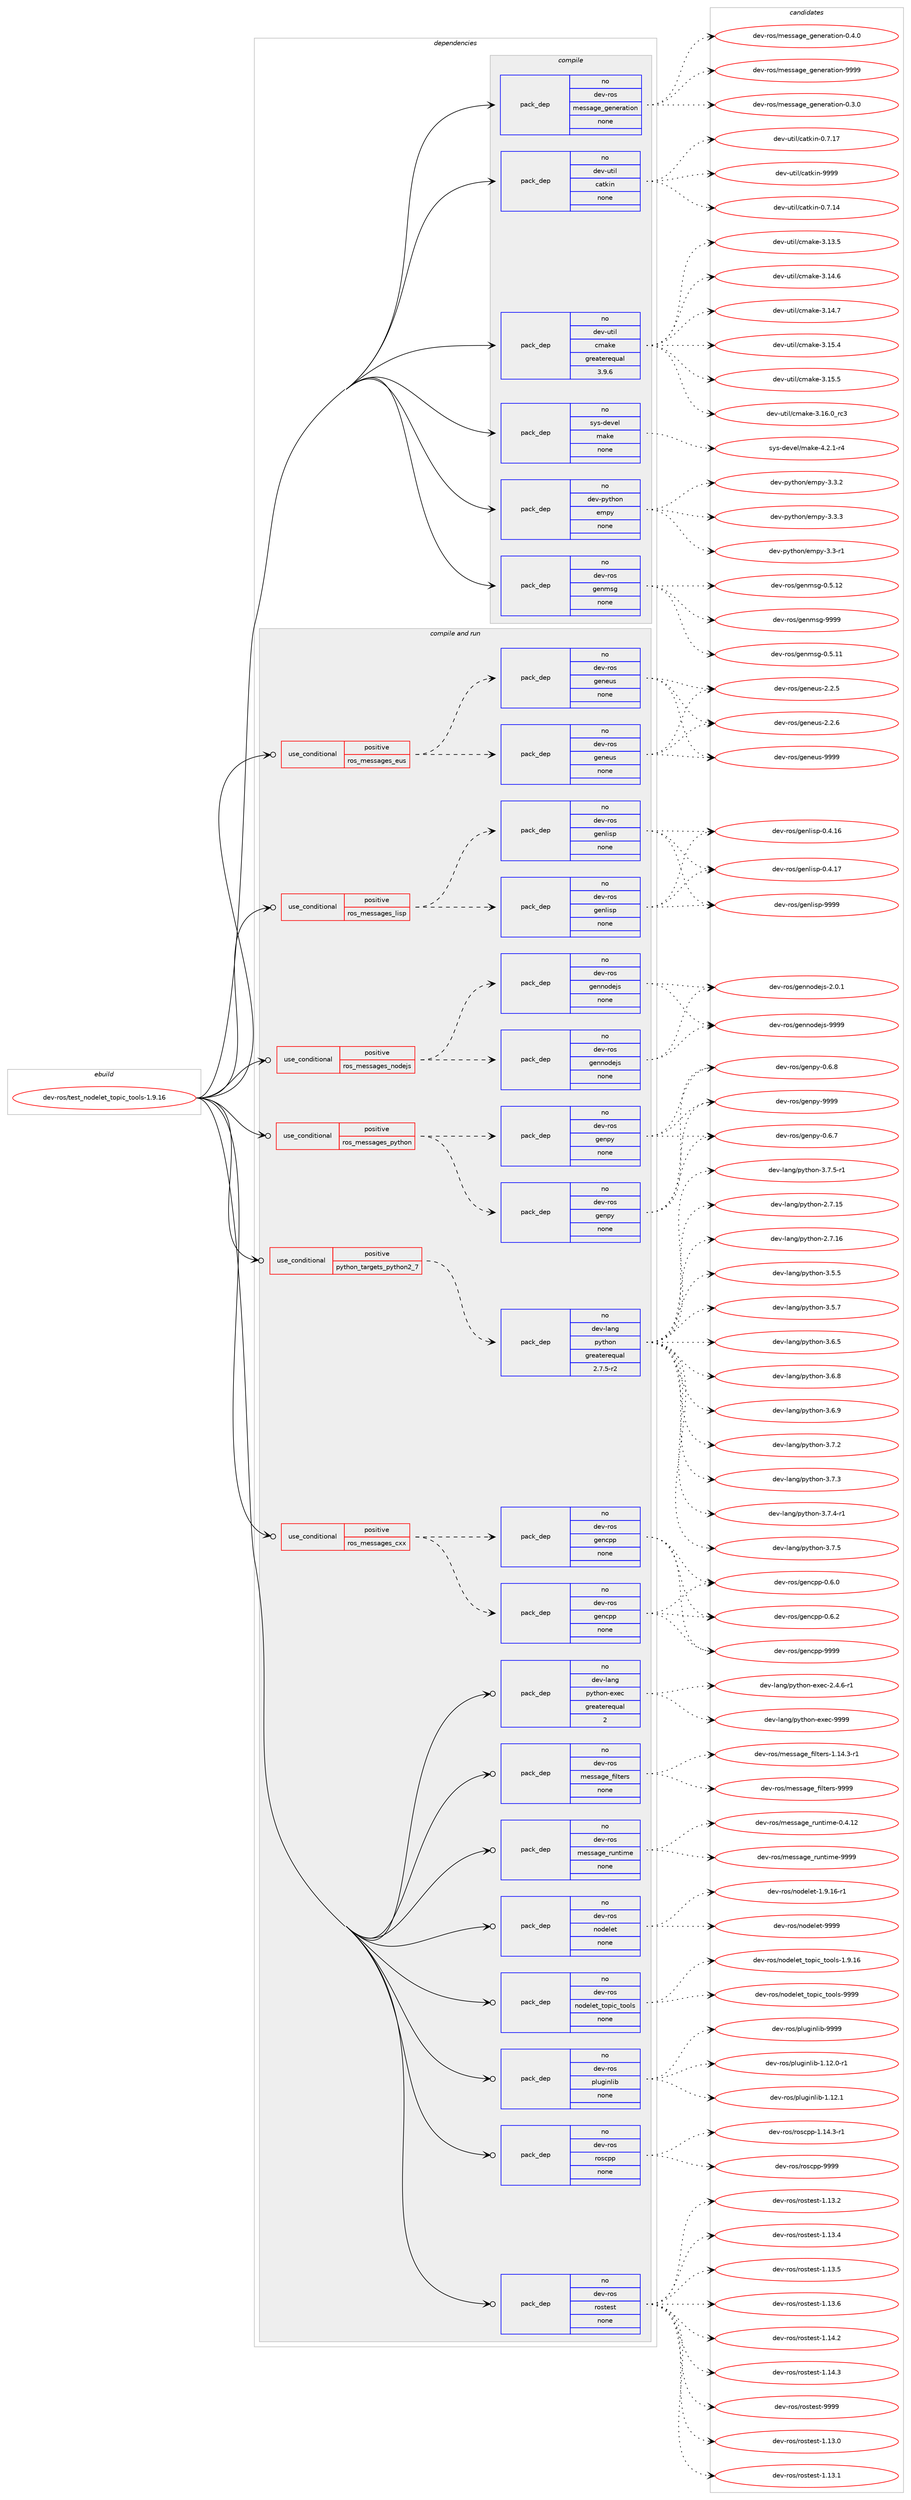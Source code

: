 digraph prolog {

# *************
# Graph options
# *************

newrank=true;
concentrate=true;
compound=true;
graph [rankdir=LR,fontname=Helvetica,fontsize=10,ranksep=1.5];#, ranksep=2.5, nodesep=0.2];
edge  [arrowhead=vee];
node  [fontname=Helvetica,fontsize=10];

# **********
# The ebuild
# **********

subgraph cluster_leftcol {
color=gray;
rank=same;
label=<<i>ebuild</i>>;
id [label="dev-ros/test_nodelet_topic_tools-1.9.16", color=red, width=4, href="../dev-ros/test_nodelet_topic_tools-1.9.16.svg"];
}

# ****************
# The dependencies
# ****************

subgraph cluster_midcol {
color=gray;
label=<<i>dependencies</i>>;
subgraph cluster_compile {
fillcolor="#eeeeee";
style=filled;
label=<<i>compile</i>>;
subgraph pack500622 {
dependency668157 [label=<<TABLE BORDER="0" CELLBORDER="1" CELLSPACING="0" CELLPADDING="4" WIDTH="220"><TR><TD ROWSPAN="6" CELLPADDING="30">pack_dep</TD></TR><TR><TD WIDTH="110">no</TD></TR><TR><TD>dev-python</TD></TR><TR><TD>empy</TD></TR><TR><TD>none</TD></TR><TR><TD></TD></TR></TABLE>>, shape=none, color=blue];
}
id:e -> dependency668157:w [weight=20,style="solid",arrowhead="vee"];
subgraph pack500623 {
dependency668158 [label=<<TABLE BORDER="0" CELLBORDER="1" CELLSPACING="0" CELLPADDING="4" WIDTH="220"><TR><TD ROWSPAN="6" CELLPADDING="30">pack_dep</TD></TR><TR><TD WIDTH="110">no</TD></TR><TR><TD>dev-ros</TD></TR><TR><TD>genmsg</TD></TR><TR><TD>none</TD></TR><TR><TD></TD></TR></TABLE>>, shape=none, color=blue];
}
id:e -> dependency668158:w [weight=20,style="solid",arrowhead="vee"];
subgraph pack500624 {
dependency668159 [label=<<TABLE BORDER="0" CELLBORDER="1" CELLSPACING="0" CELLPADDING="4" WIDTH="220"><TR><TD ROWSPAN="6" CELLPADDING="30">pack_dep</TD></TR><TR><TD WIDTH="110">no</TD></TR><TR><TD>dev-ros</TD></TR><TR><TD>message_generation</TD></TR><TR><TD>none</TD></TR><TR><TD></TD></TR></TABLE>>, shape=none, color=blue];
}
id:e -> dependency668159:w [weight=20,style="solid",arrowhead="vee"];
subgraph pack500625 {
dependency668160 [label=<<TABLE BORDER="0" CELLBORDER="1" CELLSPACING="0" CELLPADDING="4" WIDTH="220"><TR><TD ROWSPAN="6" CELLPADDING="30">pack_dep</TD></TR><TR><TD WIDTH="110">no</TD></TR><TR><TD>dev-util</TD></TR><TR><TD>catkin</TD></TR><TR><TD>none</TD></TR><TR><TD></TD></TR></TABLE>>, shape=none, color=blue];
}
id:e -> dependency668160:w [weight=20,style="solid",arrowhead="vee"];
subgraph pack500626 {
dependency668161 [label=<<TABLE BORDER="0" CELLBORDER="1" CELLSPACING="0" CELLPADDING="4" WIDTH="220"><TR><TD ROWSPAN="6" CELLPADDING="30">pack_dep</TD></TR><TR><TD WIDTH="110">no</TD></TR><TR><TD>dev-util</TD></TR><TR><TD>cmake</TD></TR><TR><TD>greaterequal</TD></TR><TR><TD>3.9.6</TD></TR></TABLE>>, shape=none, color=blue];
}
id:e -> dependency668161:w [weight=20,style="solid",arrowhead="vee"];
subgraph pack500627 {
dependency668162 [label=<<TABLE BORDER="0" CELLBORDER="1" CELLSPACING="0" CELLPADDING="4" WIDTH="220"><TR><TD ROWSPAN="6" CELLPADDING="30">pack_dep</TD></TR><TR><TD WIDTH="110">no</TD></TR><TR><TD>sys-devel</TD></TR><TR><TD>make</TD></TR><TR><TD>none</TD></TR><TR><TD></TD></TR></TABLE>>, shape=none, color=blue];
}
id:e -> dependency668162:w [weight=20,style="solid",arrowhead="vee"];
}
subgraph cluster_compileandrun {
fillcolor="#eeeeee";
style=filled;
label=<<i>compile and run</i>>;
subgraph cond155629 {
dependency668163 [label=<<TABLE BORDER="0" CELLBORDER="1" CELLSPACING="0" CELLPADDING="4"><TR><TD ROWSPAN="3" CELLPADDING="10">use_conditional</TD></TR><TR><TD>positive</TD></TR><TR><TD>python_targets_python2_7</TD></TR></TABLE>>, shape=none, color=red];
subgraph pack500628 {
dependency668164 [label=<<TABLE BORDER="0" CELLBORDER="1" CELLSPACING="0" CELLPADDING="4" WIDTH="220"><TR><TD ROWSPAN="6" CELLPADDING="30">pack_dep</TD></TR><TR><TD WIDTH="110">no</TD></TR><TR><TD>dev-lang</TD></TR><TR><TD>python</TD></TR><TR><TD>greaterequal</TD></TR><TR><TD>2.7.5-r2</TD></TR></TABLE>>, shape=none, color=blue];
}
dependency668163:e -> dependency668164:w [weight=20,style="dashed",arrowhead="vee"];
}
id:e -> dependency668163:w [weight=20,style="solid",arrowhead="odotvee"];
subgraph cond155630 {
dependency668165 [label=<<TABLE BORDER="0" CELLBORDER="1" CELLSPACING="0" CELLPADDING="4"><TR><TD ROWSPAN="3" CELLPADDING="10">use_conditional</TD></TR><TR><TD>positive</TD></TR><TR><TD>ros_messages_cxx</TD></TR></TABLE>>, shape=none, color=red];
subgraph pack500629 {
dependency668166 [label=<<TABLE BORDER="0" CELLBORDER="1" CELLSPACING="0" CELLPADDING="4" WIDTH="220"><TR><TD ROWSPAN="6" CELLPADDING="30">pack_dep</TD></TR><TR><TD WIDTH="110">no</TD></TR><TR><TD>dev-ros</TD></TR><TR><TD>gencpp</TD></TR><TR><TD>none</TD></TR><TR><TD></TD></TR></TABLE>>, shape=none, color=blue];
}
dependency668165:e -> dependency668166:w [weight=20,style="dashed",arrowhead="vee"];
subgraph pack500630 {
dependency668167 [label=<<TABLE BORDER="0" CELLBORDER="1" CELLSPACING="0" CELLPADDING="4" WIDTH="220"><TR><TD ROWSPAN="6" CELLPADDING="30">pack_dep</TD></TR><TR><TD WIDTH="110">no</TD></TR><TR><TD>dev-ros</TD></TR><TR><TD>gencpp</TD></TR><TR><TD>none</TD></TR><TR><TD></TD></TR></TABLE>>, shape=none, color=blue];
}
dependency668165:e -> dependency668167:w [weight=20,style="dashed",arrowhead="vee"];
}
id:e -> dependency668165:w [weight=20,style="solid",arrowhead="odotvee"];
subgraph cond155631 {
dependency668168 [label=<<TABLE BORDER="0" CELLBORDER="1" CELLSPACING="0" CELLPADDING="4"><TR><TD ROWSPAN="3" CELLPADDING="10">use_conditional</TD></TR><TR><TD>positive</TD></TR><TR><TD>ros_messages_eus</TD></TR></TABLE>>, shape=none, color=red];
subgraph pack500631 {
dependency668169 [label=<<TABLE BORDER="0" CELLBORDER="1" CELLSPACING="0" CELLPADDING="4" WIDTH="220"><TR><TD ROWSPAN="6" CELLPADDING="30">pack_dep</TD></TR><TR><TD WIDTH="110">no</TD></TR><TR><TD>dev-ros</TD></TR><TR><TD>geneus</TD></TR><TR><TD>none</TD></TR><TR><TD></TD></TR></TABLE>>, shape=none, color=blue];
}
dependency668168:e -> dependency668169:w [weight=20,style="dashed",arrowhead="vee"];
subgraph pack500632 {
dependency668170 [label=<<TABLE BORDER="0" CELLBORDER="1" CELLSPACING="0" CELLPADDING="4" WIDTH="220"><TR><TD ROWSPAN="6" CELLPADDING="30">pack_dep</TD></TR><TR><TD WIDTH="110">no</TD></TR><TR><TD>dev-ros</TD></TR><TR><TD>geneus</TD></TR><TR><TD>none</TD></TR><TR><TD></TD></TR></TABLE>>, shape=none, color=blue];
}
dependency668168:e -> dependency668170:w [weight=20,style="dashed",arrowhead="vee"];
}
id:e -> dependency668168:w [weight=20,style="solid",arrowhead="odotvee"];
subgraph cond155632 {
dependency668171 [label=<<TABLE BORDER="0" CELLBORDER="1" CELLSPACING="0" CELLPADDING="4"><TR><TD ROWSPAN="3" CELLPADDING="10">use_conditional</TD></TR><TR><TD>positive</TD></TR><TR><TD>ros_messages_lisp</TD></TR></TABLE>>, shape=none, color=red];
subgraph pack500633 {
dependency668172 [label=<<TABLE BORDER="0" CELLBORDER="1" CELLSPACING="0" CELLPADDING="4" WIDTH="220"><TR><TD ROWSPAN="6" CELLPADDING="30">pack_dep</TD></TR><TR><TD WIDTH="110">no</TD></TR><TR><TD>dev-ros</TD></TR><TR><TD>genlisp</TD></TR><TR><TD>none</TD></TR><TR><TD></TD></TR></TABLE>>, shape=none, color=blue];
}
dependency668171:e -> dependency668172:w [weight=20,style="dashed",arrowhead="vee"];
subgraph pack500634 {
dependency668173 [label=<<TABLE BORDER="0" CELLBORDER="1" CELLSPACING="0" CELLPADDING="4" WIDTH="220"><TR><TD ROWSPAN="6" CELLPADDING="30">pack_dep</TD></TR><TR><TD WIDTH="110">no</TD></TR><TR><TD>dev-ros</TD></TR><TR><TD>genlisp</TD></TR><TR><TD>none</TD></TR><TR><TD></TD></TR></TABLE>>, shape=none, color=blue];
}
dependency668171:e -> dependency668173:w [weight=20,style="dashed",arrowhead="vee"];
}
id:e -> dependency668171:w [weight=20,style="solid",arrowhead="odotvee"];
subgraph cond155633 {
dependency668174 [label=<<TABLE BORDER="0" CELLBORDER="1" CELLSPACING="0" CELLPADDING="4"><TR><TD ROWSPAN="3" CELLPADDING="10">use_conditional</TD></TR><TR><TD>positive</TD></TR><TR><TD>ros_messages_nodejs</TD></TR></TABLE>>, shape=none, color=red];
subgraph pack500635 {
dependency668175 [label=<<TABLE BORDER="0" CELLBORDER="1" CELLSPACING="0" CELLPADDING="4" WIDTH="220"><TR><TD ROWSPAN="6" CELLPADDING="30">pack_dep</TD></TR><TR><TD WIDTH="110">no</TD></TR><TR><TD>dev-ros</TD></TR><TR><TD>gennodejs</TD></TR><TR><TD>none</TD></TR><TR><TD></TD></TR></TABLE>>, shape=none, color=blue];
}
dependency668174:e -> dependency668175:w [weight=20,style="dashed",arrowhead="vee"];
subgraph pack500636 {
dependency668176 [label=<<TABLE BORDER="0" CELLBORDER="1" CELLSPACING="0" CELLPADDING="4" WIDTH="220"><TR><TD ROWSPAN="6" CELLPADDING="30">pack_dep</TD></TR><TR><TD WIDTH="110">no</TD></TR><TR><TD>dev-ros</TD></TR><TR><TD>gennodejs</TD></TR><TR><TD>none</TD></TR><TR><TD></TD></TR></TABLE>>, shape=none, color=blue];
}
dependency668174:e -> dependency668176:w [weight=20,style="dashed",arrowhead="vee"];
}
id:e -> dependency668174:w [weight=20,style="solid",arrowhead="odotvee"];
subgraph cond155634 {
dependency668177 [label=<<TABLE BORDER="0" CELLBORDER="1" CELLSPACING="0" CELLPADDING="4"><TR><TD ROWSPAN="3" CELLPADDING="10">use_conditional</TD></TR><TR><TD>positive</TD></TR><TR><TD>ros_messages_python</TD></TR></TABLE>>, shape=none, color=red];
subgraph pack500637 {
dependency668178 [label=<<TABLE BORDER="0" CELLBORDER="1" CELLSPACING="0" CELLPADDING="4" WIDTH="220"><TR><TD ROWSPAN="6" CELLPADDING="30">pack_dep</TD></TR><TR><TD WIDTH="110">no</TD></TR><TR><TD>dev-ros</TD></TR><TR><TD>genpy</TD></TR><TR><TD>none</TD></TR><TR><TD></TD></TR></TABLE>>, shape=none, color=blue];
}
dependency668177:e -> dependency668178:w [weight=20,style="dashed",arrowhead="vee"];
subgraph pack500638 {
dependency668179 [label=<<TABLE BORDER="0" CELLBORDER="1" CELLSPACING="0" CELLPADDING="4" WIDTH="220"><TR><TD ROWSPAN="6" CELLPADDING="30">pack_dep</TD></TR><TR><TD WIDTH="110">no</TD></TR><TR><TD>dev-ros</TD></TR><TR><TD>genpy</TD></TR><TR><TD>none</TD></TR><TR><TD></TD></TR></TABLE>>, shape=none, color=blue];
}
dependency668177:e -> dependency668179:w [weight=20,style="dashed",arrowhead="vee"];
}
id:e -> dependency668177:w [weight=20,style="solid",arrowhead="odotvee"];
subgraph pack500639 {
dependency668180 [label=<<TABLE BORDER="0" CELLBORDER="1" CELLSPACING="0" CELLPADDING="4" WIDTH="220"><TR><TD ROWSPAN="6" CELLPADDING="30">pack_dep</TD></TR><TR><TD WIDTH="110">no</TD></TR><TR><TD>dev-lang</TD></TR><TR><TD>python-exec</TD></TR><TR><TD>greaterequal</TD></TR><TR><TD>2</TD></TR></TABLE>>, shape=none, color=blue];
}
id:e -> dependency668180:w [weight=20,style="solid",arrowhead="odotvee"];
subgraph pack500640 {
dependency668181 [label=<<TABLE BORDER="0" CELLBORDER="1" CELLSPACING="0" CELLPADDING="4" WIDTH="220"><TR><TD ROWSPAN="6" CELLPADDING="30">pack_dep</TD></TR><TR><TD WIDTH="110">no</TD></TR><TR><TD>dev-ros</TD></TR><TR><TD>message_filters</TD></TR><TR><TD>none</TD></TR><TR><TD></TD></TR></TABLE>>, shape=none, color=blue];
}
id:e -> dependency668181:w [weight=20,style="solid",arrowhead="odotvee"];
subgraph pack500641 {
dependency668182 [label=<<TABLE BORDER="0" CELLBORDER="1" CELLSPACING="0" CELLPADDING="4" WIDTH="220"><TR><TD ROWSPAN="6" CELLPADDING="30">pack_dep</TD></TR><TR><TD WIDTH="110">no</TD></TR><TR><TD>dev-ros</TD></TR><TR><TD>message_runtime</TD></TR><TR><TD>none</TD></TR><TR><TD></TD></TR></TABLE>>, shape=none, color=blue];
}
id:e -> dependency668182:w [weight=20,style="solid",arrowhead="odotvee"];
subgraph pack500642 {
dependency668183 [label=<<TABLE BORDER="0" CELLBORDER="1" CELLSPACING="0" CELLPADDING="4" WIDTH="220"><TR><TD ROWSPAN="6" CELLPADDING="30">pack_dep</TD></TR><TR><TD WIDTH="110">no</TD></TR><TR><TD>dev-ros</TD></TR><TR><TD>nodelet</TD></TR><TR><TD>none</TD></TR><TR><TD></TD></TR></TABLE>>, shape=none, color=blue];
}
id:e -> dependency668183:w [weight=20,style="solid",arrowhead="odotvee"];
subgraph pack500643 {
dependency668184 [label=<<TABLE BORDER="0" CELLBORDER="1" CELLSPACING="0" CELLPADDING="4" WIDTH="220"><TR><TD ROWSPAN="6" CELLPADDING="30">pack_dep</TD></TR><TR><TD WIDTH="110">no</TD></TR><TR><TD>dev-ros</TD></TR><TR><TD>nodelet_topic_tools</TD></TR><TR><TD>none</TD></TR><TR><TD></TD></TR></TABLE>>, shape=none, color=blue];
}
id:e -> dependency668184:w [weight=20,style="solid",arrowhead="odotvee"];
subgraph pack500644 {
dependency668185 [label=<<TABLE BORDER="0" CELLBORDER="1" CELLSPACING="0" CELLPADDING="4" WIDTH="220"><TR><TD ROWSPAN="6" CELLPADDING="30">pack_dep</TD></TR><TR><TD WIDTH="110">no</TD></TR><TR><TD>dev-ros</TD></TR><TR><TD>pluginlib</TD></TR><TR><TD>none</TD></TR><TR><TD></TD></TR></TABLE>>, shape=none, color=blue];
}
id:e -> dependency668185:w [weight=20,style="solid",arrowhead="odotvee"];
subgraph pack500645 {
dependency668186 [label=<<TABLE BORDER="0" CELLBORDER="1" CELLSPACING="0" CELLPADDING="4" WIDTH="220"><TR><TD ROWSPAN="6" CELLPADDING="30">pack_dep</TD></TR><TR><TD WIDTH="110">no</TD></TR><TR><TD>dev-ros</TD></TR><TR><TD>roscpp</TD></TR><TR><TD>none</TD></TR><TR><TD></TD></TR></TABLE>>, shape=none, color=blue];
}
id:e -> dependency668186:w [weight=20,style="solid",arrowhead="odotvee"];
subgraph pack500646 {
dependency668187 [label=<<TABLE BORDER="0" CELLBORDER="1" CELLSPACING="0" CELLPADDING="4" WIDTH="220"><TR><TD ROWSPAN="6" CELLPADDING="30">pack_dep</TD></TR><TR><TD WIDTH="110">no</TD></TR><TR><TD>dev-ros</TD></TR><TR><TD>rostest</TD></TR><TR><TD>none</TD></TR><TR><TD></TD></TR></TABLE>>, shape=none, color=blue];
}
id:e -> dependency668187:w [weight=20,style="solid",arrowhead="odotvee"];
}
subgraph cluster_run {
fillcolor="#eeeeee";
style=filled;
label=<<i>run</i>>;
}
}

# **************
# The candidates
# **************

subgraph cluster_choices {
rank=same;
color=gray;
label=<<i>candidates</i>>;

subgraph choice500622 {
color=black;
nodesep=1;
choice1001011184511212111610411111047101109112121455146514511449 [label="dev-python/empy-3.3-r1", color=red, width=4,href="../dev-python/empy-3.3-r1.svg"];
choice1001011184511212111610411111047101109112121455146514650 [label="dev-python/empy-3.3.2", color=red, width=4,href="../dev-python/empy-3.3.2.svg"];
choice1001011184511212111610411111047101109112121455146514651 [label="dev-python/empy-3.3.3", color=red, width=4,href="../dev-python/empy-3.3.3.svg"];
dependency668157:e -> choice1001011184511212111610411111047101109112121455146514511449:w [style=dotted,weight="100"];
dependency668157:e -> choice1001011184511212111610411111047101109112121455146514650:w [style=dotted,weight="100"];
dependency668157:e -> choice1001011184511212111610411111047101109112121455146514651:w [style=dotted,weight="100"];
}
subgraph choice500623 {
color=black;
nodesep=1;
choice100101118451141111154710310111010911510345484653464949 [label="dev-ros/genmsg-0.5.11", color=red, width=4,href="../dev-ros/genmsg-0.5.11.svg"];
choice100101118451141111154710310111010911510345484653464950 [label="dev-ros/genmsg-0.5.12", color=red, width=4,href="../dev-ros/genmsg-0.5.12.svg"];
choice10010111845114111115471031011101091151034557575757 [label="dev-ros/genmsg-9999", color=red, width=4,href="../dev-ros/genmsg-9999.svg"];
dependency668158:e -> choice100101118451141111154710310111010911510345484653464949:w [style=dotted,weight="100"];
dependency668158:e -> choice100101118451141111154710310111010911510345484653464950:w [style=dotted,weight="100"];
dependency668158:e -> choice10010111845114111115471031011101091151034557575757:w [style=dotted,weight="100"];
}
subgraph choice500624 {
color=black;
nodesep=1;
choice1001011184511411111547109101115115971031019510310111010111497116105111110454846514648 [label="dev-ros/message_generation-0.3.0", color=red, width=4,href="../dev-ros/message_generation-0.3.0.svg"];
choice1001011184511411111547109101115115971031019510310111010111497116105111110454846524648 [label="dev-ros/message_generation-0.4.0", color=red, width=4,href="../dev-ros/message_generation-0.4.0.svg"];
choice10010111845114111115471091011151159710310195103101110101114971161051111104557575757 [label="dev-ros/message_generation-9999", color=red, width=4,href="../dev-ros/message_generation-9999.svg"];
dependency668159:e -> choice1001011184511411111547109101115115971031019510310111010111497116105111110454846514648:w [style=dotted,weight="100"];
dependency668159:e -> choice1001011184511411111547109101115115971031019510310111010111497116105111110454846524648:w [style=dotted,weight="100"];
dependency668159:e -> choice10010111845114111115471091011151159710310195103101110101114971161051111104557575757:w [style=dotted,weight="100"];
}
subgraph choice500625 {
color=black;
nodesep=1;
choice1001011184511711610510847999711610710511045484655464952 [label="dev-util/catkin-0.7.14", color=red, width=4,href="../dev-util/catkin-0.7.14.svg"];
choice1001011184511711610510847999711610710511045484655464955 [label="dev-util/catkin-0.7.17", color=red, width=4,href="../dev-util/catkin-0.7.17.svg"];
choice100101118451171161051084799971161071051104557575757 [label="dev-util/catkin-9999", color=red, width=4,href="../dev-util/catkin-9999.svg"];
dependency668160:e -> choice1001011184511711610510847999711610710511045484655464952:w [style=dotted,weight="100"];
dependency668160:e -> choice1001011184511711610510847999711610710511045484655464955:w [style=dotted,weight="100"];
dependency668160:e -> choice100101118451171161051084799971161071051104557575757:w [style=dotted,weight="100"];
}
subgraph choice500626 {
color=black;
nodesep=1;
choice1001011184511711610510847991099710710145514649514653 [label="dev-util/cmake-3.13.5", color=red, width=4,href="../dev-util/cmake-3.13.5.svg"];
choice1001011184511711610510847991099710710145514649524654 [label="dev-util/cmake-3.14.6", color=red, width=4,href="../dev-util/cmake-3.14.6.svg"];
choice1001011184511711610510847991099710710145514649524655 [label="dev-util/cmake-3.14.7", color=red, width=4,href="../dev-util/cmake-3.14.7.svg"];
choice1001011184511711610510847991099710710145514649534652 [label="dev-util/cmake-3.15.4", color=red, width=4,href="../dev-util/cmake-3.15.4.svg"];
choice1001011184511711610510847991099710710145514649534653 [label="dev-util/cmake-3.15.5", color=red, width=4,href="../dev-util/cmake-3.15.5.svg"];
choice1001011184511711610510847991099710710145514649544648951149951 [label="dev-util/cmake-3.16.0_rc3", color=red, width=4,href="../dev-util/cmake-3.16.0_rc3.svg"];
dependency668161:e -> choice1001011184511711610510847991099710710145514649514653:w [style=dotted,weight="100"];
dependency668161:e -> choice1001011184511711610510847991099710710145514649524654:w [style=dotted,weight="100"];
dependency668161:e -> choice1001011184511711610510847991099710710145514649524655:w [style=dotted,weight="100"];
dependency668161:e -> choice1001011184511711610510847991099710710145514649534652:w [style=dotted,weight="100"];
dependency668161:e -> choice1001011184511711610510847991099710710145514649534653:w [style=dotted,weight="100"];
dependency668161:e -> choice1001011184511711610510847991099710710145514649544648951149951:w [style=dotted,weight="100"];
}
subgraph choice500627 {
color=black;
nodesep=1;
choice1151211154510010111810110847109971071014552465046494511452 [label="sys-devel/make-4.2.1-r4", color=red, width=4,href="../sys-devel/make-4.2.1-r4.svg"];
dependency668162:e -> choice1151211154510010111810110847109971071014552465046494511452:w [style=dotted,weight="100"];
}
subgraph choice500628 {
color=black;
nodesep=1;
choice10010111845108971101034711212111610411111045504655464953 [label="dev-lang/python-2.7.15", color=red, width=4,href="../dev-lang/python-2.7.15.svg"];
choice10010111845108971101034711212111610411111045504655464954 [label="dev-lang/python-2.7.16", color=red, width=4,href="../dev-lang/python-2.7.16.svg"];
choice100101118451089711010347112121116104111110455146534653 [label="dev-lang/python-3.5.5", color=red, width=4,href="../dev-lang/python-3.5.5.svg"];
choice100101118451089711010347112121116104111110455146534655 [label="dev-lang/python-3.5.7", color=red, width=4,href="../dev-lang/python-3.5.7.svg"];
choice100101118451089711010347112121116104111110455146544653 [label="dev-lang/python-3.6.5", color=red, width=4,href="../dev-lang/python-3.6.5.svg"];
choice100101118451089711010347112121116104111110455146544656 [label="dev-lang/python-3.6.8", color=red, width=4,href="../dev-lang/python-3.6.8.svg"];
choice100101118451089711010347112121116104111110455146544657 [label="dev-lang/python-3.6.9", color=red, width=4,href="../dev-lang/python-3.6.9.svg"];
choice100101118451089711010347112121116104111110455146554650 [label="dev-lang/python-3.7.2", color=red, width=4,href="../dev-lang/python-3.7.2.svg"];
choice100101118451089711010347112121116104111110455146554651 [label="dev-lang/python-3.7.3", color=red, width=4,href="../dev-lang/python-3.7.3.svg"];
choice1001011184510897110103471121211161041111104551465546524511449 [label="dev-lang/python-3.7.4-r1", color=red, width=4,href="../dev-lang/python-3.7.4-r1.svg"];
choice100101118451089711010347112121116104111110455146554653 [label="dev-lang/python-3.7.5", color=red, width=4,href="../dev-lang/python-3.7.5.svg"];
choice1001011184510897110103471121211161041111104551465546534511449 [label="dev-lang/python-3.7.5-r1", color=red, width=4,href="../dev-lang/python-3.7.5-r1.svg"];
dependency668164:e -> choice10010111845108971101034711212111610411111045504655464953:w [style=dotted,weight="100"];
dependency668164:e -> choice10010111845108971101034711212111610411111045504655464954:w [style=dotted,weight="100"];
dependency668164:e -> choice100101118451089711010347112121116104111110455146534653:w [style=dotted,weight="100"];
dependency668164:e -> choice100101118451089711010347112121116104111110455146534655:w [style=dotted,weight="100"];
dependency668164:e -> choice100101118451089711010347112121116104111110455146544653:w [style=dotted,weight="100"];
dependency668164:e -> choice100101118451089711010347112121116104111110455146544656:w [style=dotted,weight="100"];
dependency668164:e -> choice100101118451089711010347112121116104111110455146544657:w [style=dotted,weight="100"];
dependency668164:e -> choice100101118451089711010347112121116104111110455146554650:w [style=dotted,weight="100"];
dependency668164:e -> choice100101118451089711010347112121116104111110455146554651:w [style=dotted,weight="100"];
dependency668164:e -> choice1001011184510897110103471121211161041111104551465546524511449:w [style=dotted,weight="100"];
dependency668164:e -> choice100101118451089711010347112121116104111110455146554653:w [style=dotted,weight="100"];
dependency668164:e -> choice1001011184510897110103471121211161041111104551465546534511449:w [style=dotted,weight="100"];
}
subgraph choice500629 {
color=black;
nodesep=1;
choice100101118451141111154710310111099112112454846544648 [label="dev-ros/gencpp-0.6.0", color=red, width=4,href="../dev-ros/gencpp-0.6.0.svg"];
choice100101118451141111154710310111099112112454846544650 [label="dev-ros/gencpp-0.6.2", color=red, width=4,href="../dev-ros/gencpp-0.6.2.svg"];
choice1001011184511411111547103101110991121124557575757 [label="dev-ros/gencpp-9999", color=red, width=4,href="../dev-ros/gencpp-9999.svg"];
dependency668166:e -> choice100101118451141111154710310111099112112454846544648:w [style=dotted,weight="100"];
dependency668166:e -> choice100101118451141111154710310111099112112454846544650:w [style=dotted,weight="100"];
dependency668166:e -> choice1001011184511411111547103101110991121124557575757:w [style=dotted,weight="100"];
}
subgraph choice500630 {
color=black;
nodesep=1;
choice100101118451141111154710310111099112112454846544648 [label="dev-ros/gencpp-0.6.0", color=red, width=4,href="../dev-ros/gencpp-0.6.0.svg"];
choice100101118451141111154710310111099112112454846544650 [label="dev-ros/gencpp-0.6.2", color=red, width=4,href="../dev-ros/gencpp-0.6.2.svg"];
choice1001011184511411111547103101110991121124557575757 [label="dev-ros/gencpp-9999", color=red, width=4,href="../dev-ros/gencpp-9999.svg"];
dependency668167:e -> choice100101118451141111154710310111099112112454846544648:w [style=dotted,weight="100"];
dependency668167:e -> choice100101118451141111154710310111099112112454846544650:w [style=dotted,weight="100"];
dependency668167:e -> choice1001011184511411111547103101110991121124557575757:w [style=dotted,weight="100"];
}
subgraph choice500631 {
color=black;
nodesep=1;
choice1001011184511411111547103101110101117115455046504653 [label="dev-ros/geneus-2.2.5", color=red, width=4,href="../dev-ros/geneus-2.2.5.svg"];
choice1001011184511411111547103101110101117115455046504654 [label="dev-ros/geneus-2.2.6", color=red, width=4,href="../dev-ros/geneus-2.2.6.svg"];
choice10010111845114111115471031011101011171154557575757 [label="dev-ros/geneus-9999", color=red, width=4,href="../dev-ros/geneus-9999.svg"];
dependency668169:e -> choice1001011184511411111547103101110101117115455046504653:w [style=dotted,weight="100"];
dependency668169:e -> choice1001011184511411111547103101110101117115455046504654:w [style=dotted,weight="100"];
dependency668169:e -> choice10010111845114111115471031011101011171154557575757:w [style=dotted,weight="100"];
}
subgraph choice500632 {
color=black;
nodesep=1;
choice1001011184511411111547103101110101117115455046504653 [label="dev-ros/geneus-2.2.5", color=red, width=4,href="../dev-ros/geneus-2.2.5.svg"];
choice1001011184511411111547103101110101117115455046504654 [label="dev-ros/geneus-2.2.6", color=red, width=4,href="../dev-ros/geneus-2.2.6.svg"];
choice10010111845114111115471031011101011171154557575757 [label="dev-ros/geneus-9999", color=red, width=4,href="../dev-ros/geneus-9999.svg"];
dependency668170:e -> choice1001011184511411111547103101110101117115455046504653:w [style=dotted,weight="100"];
dependency668170:e -> choice1001011184511411111547103101110101117115455046504654:w [style=dotted,weight="100"];
dependency668170:e -> choice10010111845114111115471031011101011171154557575757:w [style=dotted,weight="100"];
}
subgraph choice500633 {
color=black;
nodesep=1;
choice100101118451141111154710310111010810511511245484652464954 [label="dev-ros/genlisp-0.4.16", color=red, width=4,href="../dev-ros/genlisp-0.4.16.svg"];
choice100101118451141111154710310111010810511511245484652464955 [label="dev-ros/genlisp-0.4.17", color=red, width=4,href="../dev-ros/genlisp-0.4.17.svg"];
choice10010111845114111115471031011101081051151124557575757 [label="dev-ros/genlisp-9999", color=red, width=4,href="../dev-ros/genlisp-9999.svg"];
dependency668172:e -> choice100101118451141111154710310111010810511511245484652464954:w [style=dotted,weight="100"];
dependency668172:e -> choice100101118451141111154710310111010810511511245484652464955:w [style=dotted,weight="100"];
dependency668172:e -> choice10010111845114111115471031011101081051151124557575757:w [style=dotted,weight="100"];
}
subgraph choice500634 {
color=black;
nodesep=1;
choice100101118451141111154710310111010810511511245484652464954 [label="dev-ros/genlisp-0.4.16", color=red, width=4,href="../dev-ros/genlisp-0.4.16.svg"];
choice100101118451141111154710310111010810511511245484652464955 [label="dev-ros/genlisp-0.4.17", color=red, width=4,href="../dev-ros/genlisp-0.4.17.svg"];
choice10010111845114111115471031011101081051151124557575757 [label="dev-ros/genlisp-9999", color=red, width=4,href="../dev-ros/genlisp-9999.svg"];
dependency668173:e -> choice100101118451141111154710310111010810511511245484652464954:w [style=dotted,weight="100"];
dependency668173:e -> choice100101118451141111154710310111010810511511245484652464955:w [style=dotted,weight="100"];
dependency668173:e -> choice10010111845114111115471031011101081051151124557575757:w [style=dotted,weight="100"];
}
subgraph choice500635 {
color=black;
nodesep=1;
choice1001011184511411111547103101110110111100101106115455046484649 [label="dev-ros/gennodejs-2.0.1", color=red, width=4,href="../dev-ros/gennodejs-2.0.1.svg"];
choice10010111845114111115471031011101101111001011061154557575757 [label="dev-ros/gennodejs-9999", color=red, width=4,href="../dev-ros/gennodejs-9999.svg"];
dependency668175:e -> choice1001011184511411111547103101110110111100101106115455046484649:w [style=dotted,weight="100"];
dependency668175:e -> choice10010111845114111115471031011101101111001011061154557575757:w [style=dotted,weight="100"];
}
subgraph choice500636 {
color=black;
nodesep=1;
choice1001011184511411111547103101110110111100101106115455046484649 [label="dev-ros/gennodejs-2.0.1", color=red, width=4,href="../dev-ros/gennodejs-2.0.1.svg"];
choice10010111845114111115471031011101101111001011061154557575757 [label="dev-ros/gennodejs-9999", color=red, width=4,href="../dev-ros/gennodejs-9999.svg"];
dependency668176:e -> choice1001011184511411111547103101110110111100101106115455046484649:w [style=dotted,weight="100"];
dependency668176:e -> choice10010111845114111115471031011101101111001011061154557575757:w [style=dotted,weight="100"];
}
subgraph choice500637 {
color=black;
nodesep=1;
choice1001011184511411111547103101110112121454846544655 [label="dev-ros/genpy-0.6.7", color=red, width=4,href="../dev-ros/genpy-0.6.7.svg"];
choice1001011184511411111547103101110112121454846544656 [label="dev-ros/genpy-0.6.8", color=red, width=4,href="../dev-ros/genpy-0.6.8.svg"];
choice10010111845114111115471031011101121214557575757 [label="dev-ros/genpy-9999", color=red, width=4,href="../dev-ros/genpy-9999.svg"];
dependency668178:e -> choice1001011184511411111547103101110112121454846544655:w [style=dotted,weight="100"];
dependency668178:e -> choice1001011184511411111547103101110112121454846544656:w [style=dotted,weight="100"];
dependency668178:e -> choice10010111845114111115471031011101121214557575757:w [style=dotted,weight="100"];
}
subgraph choice500638 {
color=black;
nodesep=1;
choice1001011184511411111547103101110112121454846544655 [label="dev-ros/genpy-0.6.7", color=red, width=4,href="../dev-ros/genpy-0.6.7.svg"];
choice1001011184511411111547103101110112121454846544656 [label="dev-ros/genpy-0.6.8", color=red, width=4,href="../dev-ros/genpy-0.6.8.svg"];
choice10010111845114111115471031011101121214557575757 [label="dev-ros/genpy-9999", color=red, width=4,href="../dev-ros/genpy-9999.svg"];
dependency668179:e -> choice1001011184511411111547103101110112121454846544655:w [style=dotted,weight="100"];
dependency668179:e -> choice1001011184511411111547103101110112121454846544656:w [style=dotted,weight="100"];
dependency668179:e -> choice10010111845114111115471031011101121214557575757:w [style=dotted,weight="100"];
}
subgraph choice500639 {
color=black;
nodesep=1;
choice10010111845108971101034711212111610411111045101120101994550465246544511449 [label="dev-lang/python-exec-2.4.6-r1", color=red, width=4,href="../dev-lang/python-exec-2.4.6-r1.svg"];
choice10010111845108971101034711212111610411111045101120101994557575757 [label="dev-lang/python-exec-9999", color=red, width=4,href="../dev-lang/python-exec-9999.svg"];
dependency668180:e -> choice10010111845108971101034711212111610411111045101120101994550465246544511449:w [style=dotted,weight="100"];
dependency668180:e -> choice10010111845108971101034711212111610411111045101120101994557575757:w [style=dotted,weight="100"];
}
subgraph choice500640 {
color=black;
nodesep=1;
choice10010111845114111115471091011151159710310195102105108116101114115454946495246514511449 [label="dev-ros/message_filters-1.14.3-r1", color=red, width=4,href="../dev-ros/message_filters-1.14.3-r1.svg"];
choice100101118451141111154710910111511597103101951021051081161011141154557575757 [label="dev-ros/message_filters-9999", color=red, width=4,href="../dev-ros/message_filters-9999.svg"];
dependency668181:e -> choice10010111845114111115471091011151159710310195102105108116101114115454946495246514511449:w [style=dotted,weight="100"];
dependency668181:e -> choice100101118451141111154710910111511597103101951021051081161011141154557575757:w [style=dotted,weight="100"];
}
subgraph choice500641 {
color=black;
nodesep=1;
choice1001011184511411111547109101115115971031019511411711011610510910145484652464950 [label="dev-ros/message_runtime-0.4.12", color=red, width=4,href="../dev-ros/message_runtime-0.4.12.svg"];
choice100101118451141111154710910111511597103101951141171101161051091014557575757 [label="dev-ros/message_runtime-9999", color=red, width=4,href="../dev-ros/message_runtime-9999.svg"];
dependency668182:e -> choice1001011184511411111547109101115115971031019511411711011610510910145484652464950:w [style=dotted,weight="100"];
dependency668182:e -> choice100101118451141111154710910111511597103101951141171101161051091014557575757:w [style=dotted,weight="100"];
}
subgraph choice500642 {
color=black;
nodesep=1;
choice1001011184511411111547110111100101108101116454946574649544511449 [label="dev-ros/nodelet-1.9.16-r1", color=red, width=4,href="../dev-ros/nodelet-1.9.16-r1.svg"];
choice10010111845114111115471101111001011081011164557575757 [label="dev-ros/nodelet-9999", color=red, width=4,href="../dev-ros/nodelet-9999.svg"];
dependency668183:e -> choice1001011184511411111547110111100101108101116454946574649544511449:w [style=dotted,weight="100"];
dependency668183:e -> choice10010111845114111115471101111001011081011164557575757:w [style=dotted,weight="100"];
}
subgraph choice500643 {
color=black;
nodesep=1;
choice100101118451141111154711011110010110810111695116111112105999511611111110811545494657464954 [label="dev-ros/nodelet_topic_tools-1.9.16", color=red, width=4,href="../dev-ros/nodelet_topic_tools-1.9.16.svg"];
choice10010111845114111115471101111001011081011169511611111210599951161111111081154557575757 [label="dev-ros/nodelet_topic_tools-9999", color=red, width=4,href="../dev-ros/nodelet_topic_tools-9999.svg"];
dependency668184:e -> choice100101118451141111154711011110010110810111695116111112105999511611111110811545494657464954:w [style=dotted,weight="100"];
dependency668184:e -> choice10010111845114111115471101111001011081011169511611111210599951161111111081154557575757:w [style=dotted,weight="100"];
}
subgraph choice500644 {
color=black;
nodesep=1;
choice100101118451141111154711210811710310511010810598454946495046484511449 [label="dev-ros/pluginlib-1.12.0-r1", color=red, width=4,href="../dev-ros/pluginlib-1.12.0-r1.svg"];
choice10010111845114111115471121081171031051101081059845494649504649 [label="dev-ros/pluginlib-1.12.1", color=red, width=4,href="../dev-ros/pluginlib-1.12.1.svg"];
choice1001011184511411111547112108117103105110108105984557575757 [label="dev-ros/pluginlib-9999", color=red, width=4,href="../dev-ros/pluginlib-9999.svg"];
dependency668185:e -> choice100101118451141111154711210811710310511010810598454946495046484511449:w [style=dotted,weight="100"];
dependency668185:e -> choice10010111845114111115471121081171031051101081059845494649504649:w [style=dotted,weight="100"];
dependency668185:e -> choice1001011184511411111547112108117103105110108105984557575757:w [style=dotted,weight="100"];
}
subgraph choice500645 {
color=black;
nodesep=1;
choice100101118451141111154711411111599112112454946495246514511449 [label="dev-ros/roscpp-1.14.3-r1", color=red, width=4,href="../dev-ros/roscpp-1.14.3-r1.svg"];
choice1001011184511411111547114111115991121124557575757 [label="dev-ros/roscpp-9999", color=red, width=4,href="../dev-ros/roscpp-9999.svg"];
dependency668186:e -> choice100101118451141111154711411111599112112454946495246514511449:w [style=dotted,weight="100"];
dependency668186:e -> choice1001011184511411111547114111115991121124557575757:w [style=dotted,weight="100"];
}
subgraph choice500646 {
color=black;
nodesep=1;
choice100101118451141111154711411111511610111511645494649514648 [label="dev-ros/rostest-1.13.0", color=red, width=4,href="../dev-ros/rostest-1.13.0.svg"];
choice100101118451141111154711411111511610111511645494649514649 [label="dev-ros/rostest-1.13.1", color=red, width=4,href="../dev-ros/rostest-1.13.1.svg"];
choice100101118451141111154711411111511610111511645494649514650 [label="dev-ros/rostest-1.13.2", color=red, width=4,href="../dev-ros/rostest-1.13.2.svg"];
choice100101118451141111154711411111511610111511645494649514652 [label="dev-ros/rostest-1.13.4", color=red, width=4,href="../dev-ros/rostest-1.13.4.svg"];
choice100101118451141111154711411111511610111511645494649514653 [label="dev-ros/rostest-1.13.5", color=red, width=4,href="../dev-ros/rostest-1.13.5.svg"];
choice100101118451141111154711411111511610111511645494649514654 [label="dev-ros/rostest-1.13.6", color=red, width=4,href="../dev-ros/rostest-1.13.6.svg"];
choice100101118451141111154711411111511610111511645494649524650 [label="dev-ros/rostest-1.14.2", color=red, width=4,href="../dev-ros/rostest-1.14.2.svg"];
choice100101118451141111154711411111511610111511645494649524651 [label="dev-ros/rostest-1.14.3", color=red, width=4,href="../dev-ros/rostest-1.14.3.svg"];
choice10010111845114111115471141111151161011151164557575757 [label="dev-ros/rostest-9999", color=red, width=4,href="../dev-ros/rostest-9999.svg"];
dependency668187:e -> choice100101118451141111154711411111511610111511645494649514648:w [style=dotted,weight="100"];
dependency668187:e -> choice100101118451141111154711411111511610111511645494649514649:w [style=dotted,weight="100"];
dependency668187:e -> choice100101118451141111154711411111511610111511645494649514650:w [style=dotted,weight="100"];
dependency668187:e -> choice100101118451141111154711411111511610111511645494649514652:w [style=dotted,weight="100"];
dependency668187:e -> choice100101118451141111154711411111511610111511645494649514653:w [style=dotted,weight="100"];
dependency668187:e -> choice100101118451141111154711411111511610111511645494649514654:w [style=dotted,weight="100"];
dependency668187:e -> choice100101118451141111154711411111511610111511645494649524650:w [style=dotted,weight="100"];
dependency668187:e -> choice100101118451141111154711411111511610111511645494649524651:w [style=dotted,weight="100"];
dependency668187:e -> choice10010111845114111115471141111151161011151164557575757:w [style=dotted,weight="100"];
}
}

}
